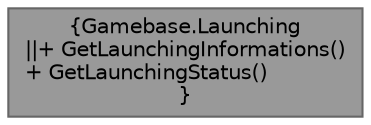 digraph "Gamebase.Launching"
{
 // LATEX_PDF_SIZE
  bgcolor="transparent";
  edge [fontname=Helvetica,fontsize=10,labelfontname=Helvetica,labelfontsize=10];
  node [fontname=Helvetica,fontsize=10,shape=box,height=0.2,width=0.4];
  Node1 [label="{Gamebase.Launching\n||+ GetLaunchingInformations()\l+ GetLaunchingStatus()\l}",height=0.2,width=0.4,color="gray40", fillcolor="grey60", style="filled", fontcolor="black",tooltip="The Launching class contains several informations that is received from the server after application ..."];
}
